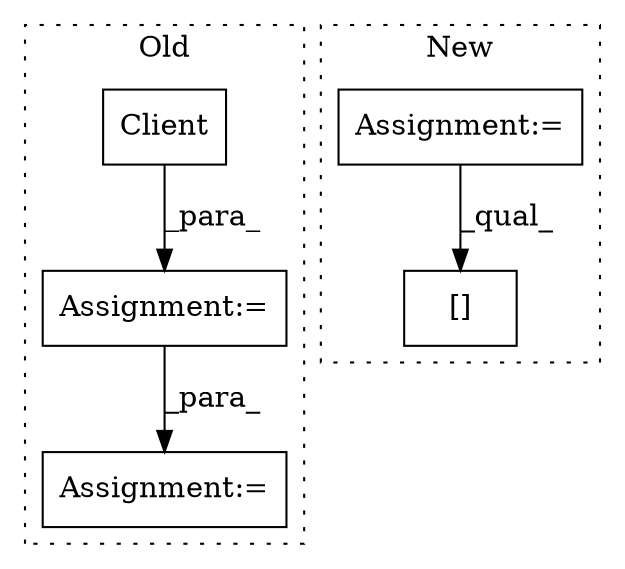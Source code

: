 digraph G {
subgraph cluster0 {
1 [label="Client" a="32" s="2928,2944" l="7,1" shape="box"];
4 [label="Assignment:=" a="7" s="3042" l="1" shape="box"];
5 [label="Assignment:=" a="7" s="2918" l="1" shape="box"];
label = "Old";
style="dotted";
}
subgraph cluster1 {
2 [label="[]" a="2" s="3737,3769" l="8,1" shape="box"];
3 [label="Assignment:=" a="7" s="3372" l="6" shape="box"];
label = "New";
style="dotted";
}
1 -> 5 [label="_para_"];
3 -> 2 [label="_qual_"];
5 -> 4 [label="_para_"];
}